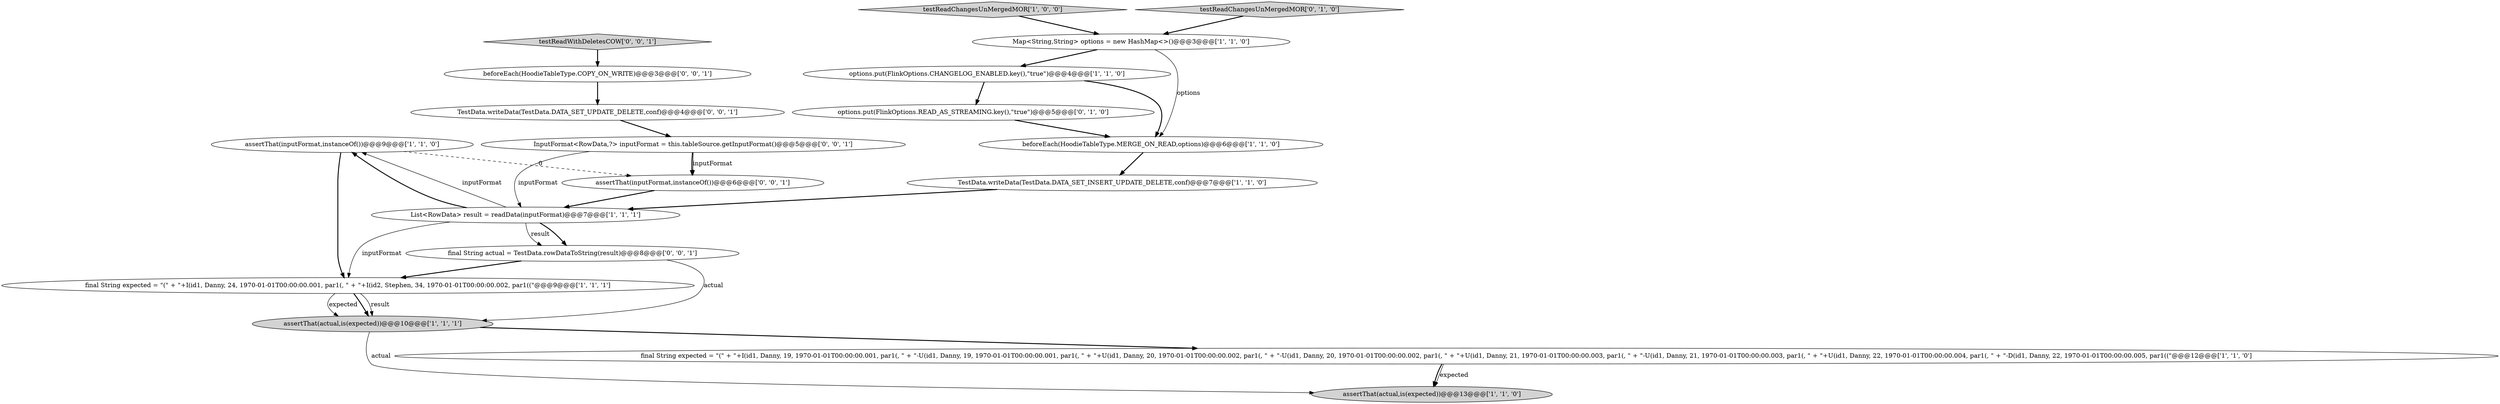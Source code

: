 digraph {
7 [style = filled, label = "assertThat(actual,is(expected))@@@13@@@['1', '1', '0']", fillcolor = lightgray, shape = ellipse image = "AAA0AAABBB1BBB"];
14 [style = filled, label = "assertThat(inputFormat,instanceOf())@@@6@@@['0', '0', '1']", fillcolor = white, shape = ellipse image = "AAA0AAABBB3BBB"];
11 [style = filled, label = "options.put(FlinkOptions.READ_AS_STREAMING.key(),\"true\")@@@5@@@['0', '1', '0']", fillcolor = white, shape = ellipse image = "AAA1AAABBB2BBB"];
2 [style = filled, label = "assertThat(inputFormat,instanceOf())@@@9@@@['1', '1', '0']", fillcolor = white, shape = ellipse image = "AAA0AAABBB1BBB"];
10 [style = filled, label = "final String expected = \"(\" + \"+I(id1, Danny, 24, 1970-01-01T00:00:00.001, par1(, \" + \"+I(id2, Stephen, 34, 1970-01-01T00:00:00.002, par1((\"@@@9@@@['1', '1', '1']", fillcolor = white, shape = ellipse image = "AAA0AAABBB1BBB"];
16 [style = filled, label = "InputFormat<RowData,?> inputFormat = this.tableSource.getInputFormat()@@@5@@@['0', '0', '1']", fillcolor = white, shape = ellipse image = "AAA0AAABBB3BBB"];
13 [style = filled, label = "TestData.writeData(TestData.DATA_SET_UPDATE_DELETE,conf)@@@4@@@['0', '0', '1']", fillcolor = white, shape = ellipse image = "AAA0AAABBB3BBB"];
9 [style = filled, label = "assertThat(actual,is(expected))@@@10@@@['1', '1', '1']", fillcolor = lightgray, shape = ellipse image = "AAA0AAABBB1BBB"];
8 [style = filled, label = "beforeEach(HoodieTableType.MERGE_ON_READ,options)@@@6@@@['1', '1', '0']", fillcolor = white, shape = ellipse image = "AAA0AAABBB1BBB"];
4 [style = filled, label = "TestData.writeData(TestData.DATA_SET_INSERT_UPDATE_DELETE,conf)@@@7@@@['1', '1', '0']", fillcolor = white, shape = ellipse image = "AAA0AAABBB1BBB"];
17 [style = filled, label = "final String actual = TestData.rowDataToString(result)@@@8@@@['0', '0', '1']", fillcolor = white, shape = ellipse image = "AAA0AAABBB3BBB"];
18 [style = filled, label = "testReadWithDeletesCOW['0', '0', '1']", fillcolor = lightgray, shape = diamond image = "AAA0AAABBB3BBB"];
15 [style = filled, label = "beforeEach(HoodieTableType.COPY_ON_WRITE)@@@3@@@['0', '0', '1']", fillcolor = white, shape = ellipse image = "AAA0AAABBB3BBB"];
5 [style = filled, label = "List<RowData> result = readData(inputFormat)@@@7@@@['1', '1', '1']", fillcolor = white, shape = ellipse image = "AAA0AAABBB1BBB"];
6 [style = filled, label = "final String expected = \"(\" + \"+I(id1, Danny, 19, 1970-01-01T00:00:00.001, par1(, \" + \"-U(id1, Danny, 19, 1970-01-01T00:00:00.001, par1(, \" + \"+U(id1, Danny, 20, 1970-01-01T00:00:00.002, par1(, \" + \"-U(id1, Danny, 20, 1970-01-01T00:00:00.002, par1(, \" + \"+U(id1, Danny, 21, 1970-01-01T00:00:00.003, par1(, \" + \"-U(id1, Danny, 21, 1970-01-01T00:00:00.003, par1(, \" + \"+U(id1, Danny, 22, 1970-01-01T00:00:00.004, par1(, \" + \"-D(id1, Danny, 22, 1970-01-01T00:00:00.005, par1((\"@@@12@@@['1', '1', '0']", fillcolor = white, shape = ellipse image = "AAA0AAABBB1BBB"];
3 [style = filled, label = "testReadChangesUnMergedMOR['1', '0', '0']", fillcolor = lightgray, shape = diamond image = "AAA0AAABBB1BBB"];
0 [style = filled, label = "Map<String,String> options = new HashMap<>()@@@3@@@['1', '1', '0']", fillcolor = white, shape = ellipse image = "AAA0AAABBB1BBB"];
12 [style = filled, label = "testReadChangesUnMergedMOR['0', '1', '0']", fillcolor = lightgray, shape = diamond image = "AAA0AAABBB2BBB"];
1 [style = filled, label = "options.put(FlinkOptions.CHANGELOG_ENABLED.key(),\"true\")@@@4@@@['1', '1', '0']", fillcolor = white, shape = ellipse image = "AAA0AAABBB1BBB"];
5->2 [style = bold, label=""];
14->5 [style = bold, label=""];
12->0 [style = bold, label=""];
6->7 [style = solid, label="expected"];
8->4 [style = bold, label=""];
10->9 [style = bold, label=""];
4->5 [style = bold, label=""];
1->8 [style = bold, label=""];
2->10 [style = bold, label=""];
5->10 [style = solid, label="inputFormat"];
0->1 [style = bold, label=""];
16->14 [style = solid, label="inputFormat"];
17->9 [style = solid, label="actual"];
1->11 [style = bold, label=""];
9->6 [style = bold, label=""];
5->17 [style = bold, label=""];
5->2 [style = solid, label="inputFormat"];
10->9 [style = solid, label="result"];
10->9 [style = solid, label="expected"];
2->14 [style = dashed, label="0"];
11->8 [style = bold, label=""];
13->16 [style = bold, label=""];
3->0 [style = bold, label=""];
16->14 [style = bold, label=""];
5->17 [style = solid, label="result"];
15->13 [style = bold, label=""];
6->7 [style = bold, label=""];
9->7 [style = solid, label="actual"];
16->5 [style = solid, label="inputFormat"];
17->10 [style = bold, label=""];
0->8 [style = solid, label="options"];
18->15 [style = bold, label=""];
}
